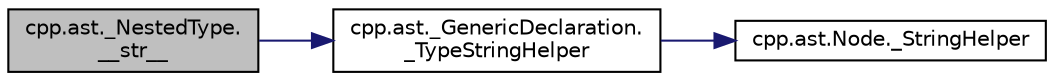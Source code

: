 digraph "cpp.ast._NestedType.__str__"
{
  edge [fontname="Helvetica",fontsize="10",labelfontname="Helvetica",labelfontsize="10"];
  node [fontname="Helvetica",fontsize="10",shape=record];
  rankdir="LR";
  Node2 [label="cpp.ast._NestedType.\l__str__",height=0.2,width=0.4,color="black", fillcolor="grey75", style="filled", fontcolor="black"];
  Node2 -> Node3 [color="midnightblue",fontsize="10",style="solid",fontname="Helvetica"];
  Node3 [label="cpp.ast._GenericDeclaration.\l_TypeStringHelper",height=0.2,width=0.4,color="black", fillcolor="white", style="filled",URL="$d1/d4e/classcpp_1_1ast_1_1___generic_declaration.html#a2ab2d07ccfa5d51ed153e82004c49e98"];
  Node3 -> Node4 [color="midnightblue",fontsize="10",style="solid",fontname="Helvetica"];
  Node4 [label="cpp.ast.Node._StringHelper",height=0.2,width=0.4,color="black", fillcolor="white", style="filled",URL="$d6/d9c/classcpp_1_1ast_1_1_node.html#acb9507fa368fa5d6045a9eb9a0a8c3d3"];
}
